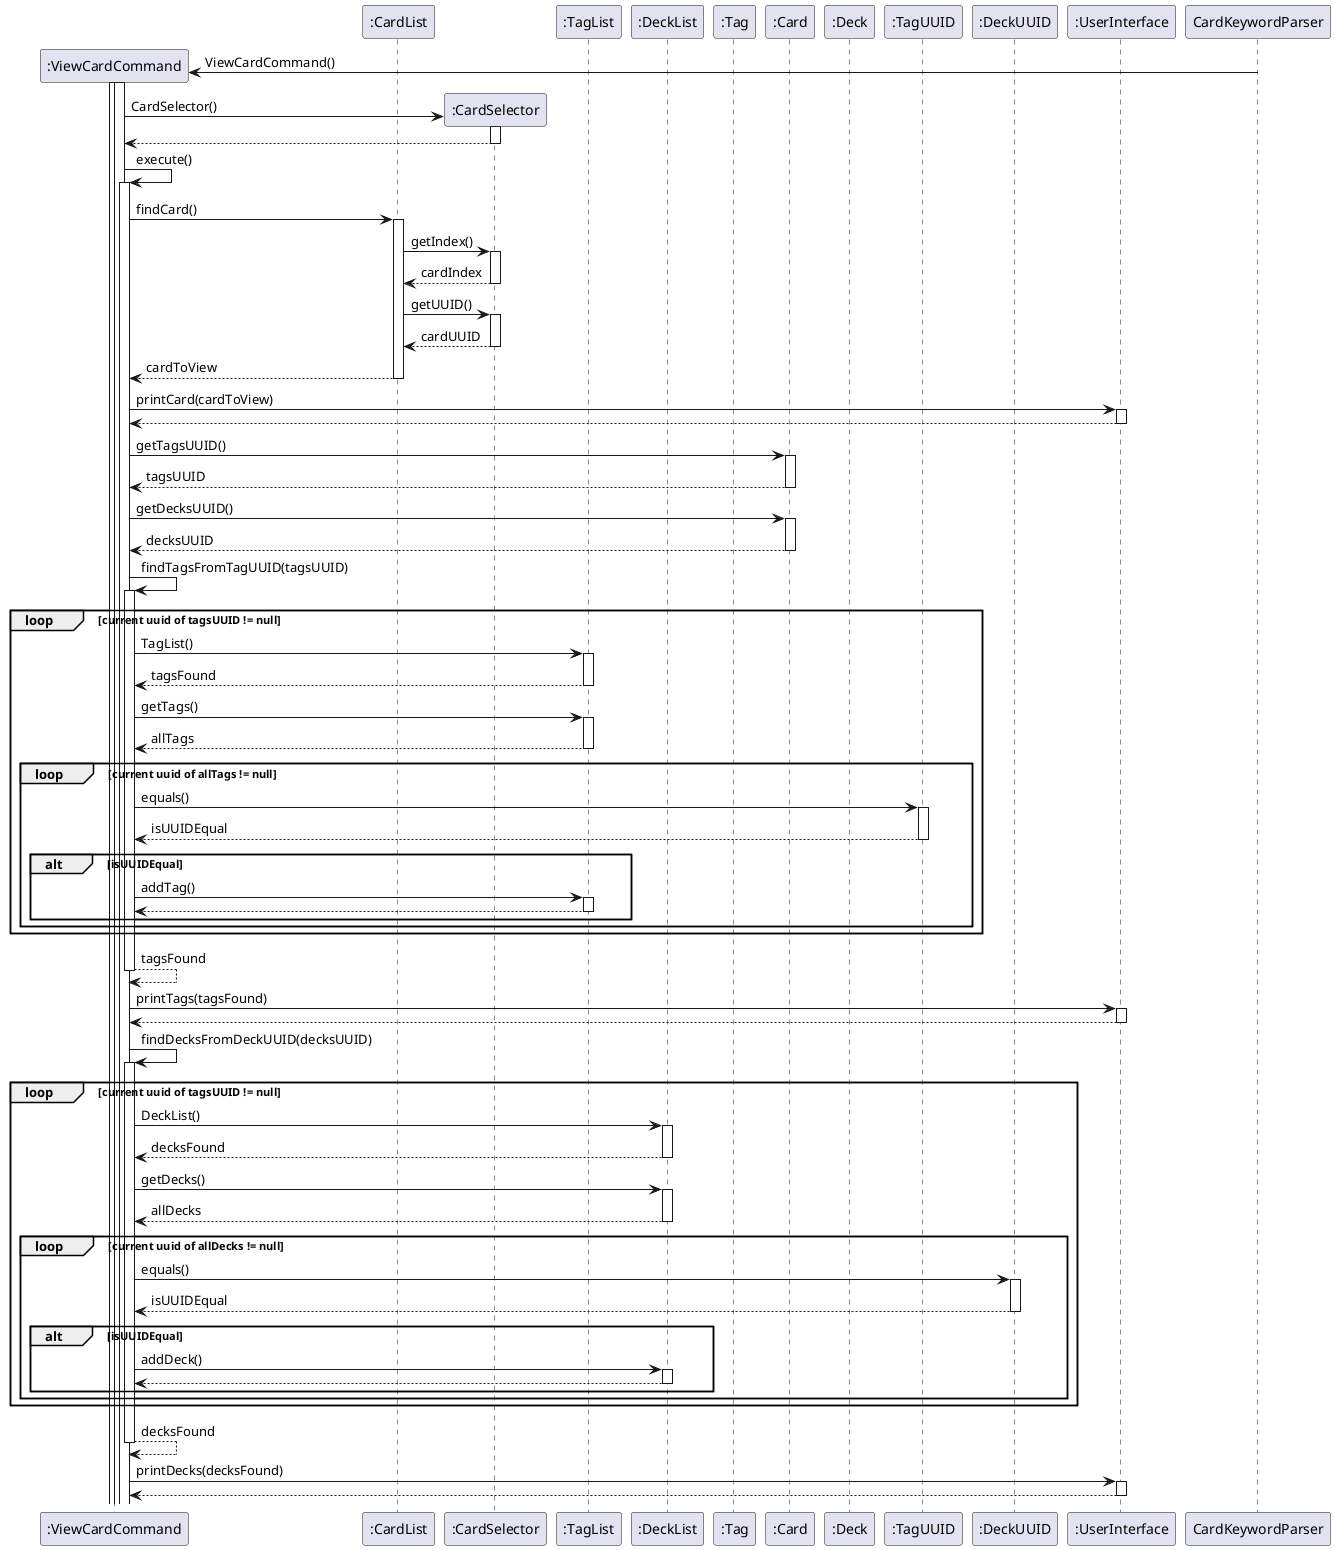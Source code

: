 @startuml CardListSequence

autoactivate on

participant ":ViewCardCommand" as ViewCardCommand
participant ":CardList" as CardList
participant ":CardSelector" as CardSelector
participant ":TagList" as TagList
participant ":DeckList" as DeckList
participant ":Tag" as Tag
participant ":Card" as Card
participant ":Deck" as Deck
participant ":TagUUID" as TagUUID
participant ":DeckUUID" as DeckUUID
participant ":UserInterface" as UserInterface


Create ViewCardCommand
CardKeywordParser -> ViewCardCommand : ViewCardCommand()
activate ViewCardCommand

Create CardSelector
ViewCardCommand -> CardSelector : CardSelector()
return

ViewCardCommand -> ViewCardCommand : execute()
ViewCardCommand -> CardList : findCard()

CardList -> CardSelector : getIndex()
return cardIndex

CardList -> CardSelector : getUUID()
return cardUUID

return cardToView

ViewCardCommand -> UserInterface : printCard(cardToView)
return


ViewCardCommand -> Card : getTagsUUID()
return tagsUUID
ViewCardCommand -> Card : getDecksUUID()
return decksUUID

ViewCardCommand -> ViewCardCommand : findTagsFromTagUUID(tagsUUID)

loop current uuid of tagsUUID != null

  ViewCardCommand -> TagList : TagList()
  return tagsFound
  ViewCardCommand -> TagList : getTags()
  return allTags
  loop current uuid of allTags != null
      ViewCardCommand -> TagUUID : equals()
      return isUUIDEqual
      alt isUUIDEqual
       ViewCardCommand -> TagList : addTag()
       return
      end
  end loop
end loop
return tagsFound

ViewCardCommand -> UserInterface : printTags(tagsFound)
return


ViewCardCommand -> ViewCardCommand : findDecksFromDeckUUID(decksUUID)

loop current uuid of tagsUUID != null

  ViewCardCommand -> DeckList : DeckList()
  return decksFound
  ViewCardCommand -> DeckList : getDecks()
  return allDecks
  loop current uuid of allDecks != null
      ViewCardCommand -> DeckUUID : equals()
      return isUUIDEqual
      alt isUUIDEqual
       ViewCardCommand -> DeckList : addDeck()
       return
      end
  end loop
end loop
return decksFound

ViewCardCommand -> UserInterface : printDecks(decksFound)
return

@enduml
